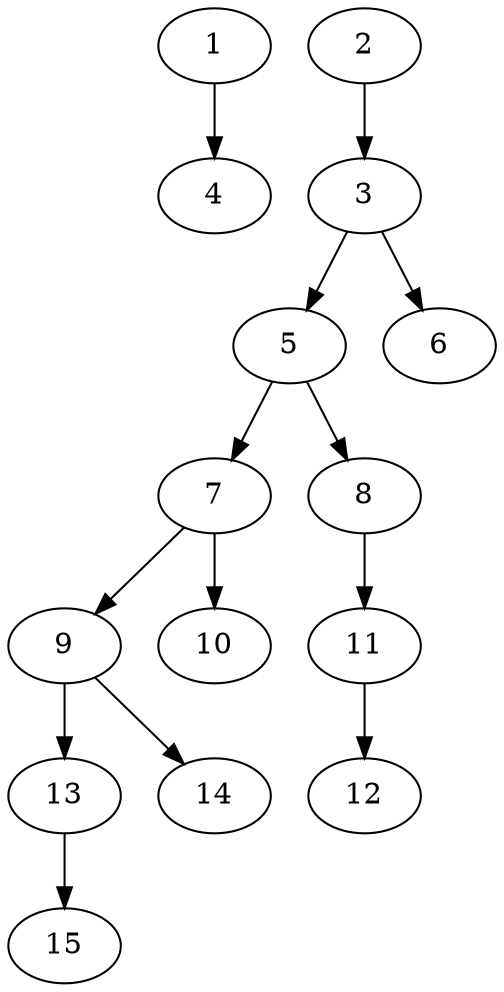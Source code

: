 // DAG (tier=1-easy, mode=data, n=15, ccr=0.304, fat=0.450, density=0.317, regular=0.696, jump=0.030, mindata=1048576, maxdata=8388608)
// DAG automatically generated by daggen at Sun Aug 24 16:33:33 2025
// /home/ermia/Project/Environments/daggen/bin/daggen --dot --ccr 0.304 --fat 0.450 --regular 0.696 --density 0.317 --jump 0.030 --mindata 1048576 --maxdata 8388608 -n 15 
digraph G {
  1 [size="134863004436306853888", alpha="0.07", expect_size="67431502218153426944"]
  1 -> 4 [size ="210386825510912"]
  2 [size="91371607017015632", alpha="0.02", expect_size="45685803508507816"]
  2 -> 3 [size ="84935696187392"]
  3 [size="231802373301030304", alpha="0.06", expect_size="115901186650515152"]
  3 -> 5 [size ="127721623519232"]
  3 -> 6 [size ="127721623519232"]
  4 [size="90533365047885824000", alpha="0.06", expect_size="45266682523942912000"]
  5 [size="2958992816358817792", alpha="0.11", expect_size="1479496408179408896"]
  5 -> 7 [size ="16488681439232"]
  5 -> 8 [size ="16488681439232"]
  6 [size="181771081528044416", alpha="0.15", expect_size="90885540764022208"]
  7 [size="25421988038666792", alpha="0.01", expect_size="12710994019333396"]
  7 -> 9 [size ="13149176594432"]
  7 -> 10 [size ="13149176594432"]
  8 [size="177477040476811952128", alpha="0.04", expect_size="88738520238405976064"]
  8 -> 11 [size ="252649303703552"]
  9 [size="5809399124327792", alpha="0.14", expect_size="2904699562163896"]
  9 -> 13 [size ="122858957176832"]
  9 -> 14 [size ="122858957176832"]
  10 [size="20293208480546264", alpha="0.08", expect_size="10146604240273132"]
  11 [size="80980417183744000000", alpha="0.18", expect_size="40490208591872000000"]
  11 -> 12 [size ="149741895680000"]
  12 [size="145939496102005280", alpha="0.11", expect_size="72969748051002640"]
  13 [size="61712587932806672", alpha="0.14", expect_size="30856293966403336"]
  13 -> 15 [size ="99961203064832"]
  14 [size="253926667246995767296", alpha="0.15", expect_size="126963333623497883648"]
  15 [size="91154163110510592000", alpha="0.02", expect_size="45577081555255296000"]
}